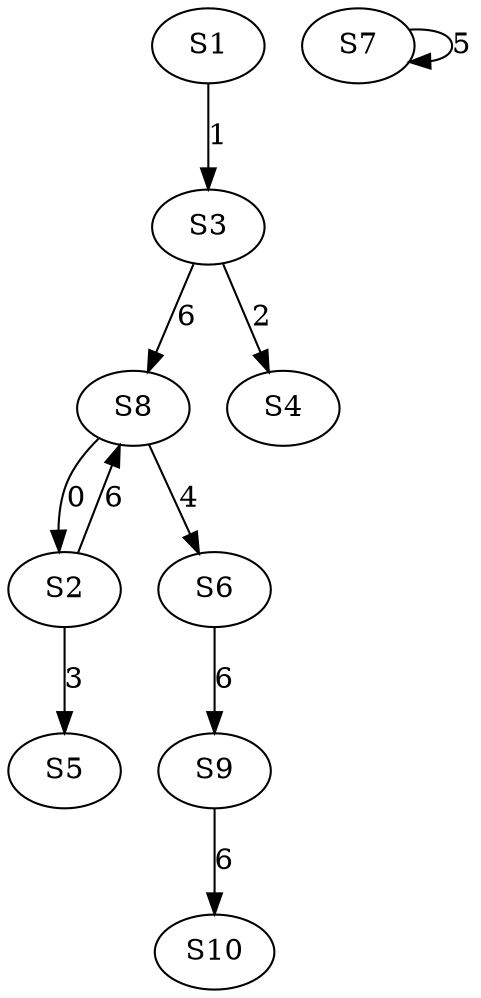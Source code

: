 strict digraph {
	S8 -> S2 [ label = 0 ];
	S1 -> S3 [ label = 1 ];
	S3 -> S4 [ label = 2 ];
	S2 -> S5 [ label = 3 ];
	S8 -> S6 [ label = 4 ];
	S7 -> S7 [ label = 5 ];
	S3 -> S8 [ label = 6 ];
	S6 -> S9 [ label = 6 ];
	S9 -> S10 [ label = 6 ];
	S2 -> S8 [ label = 6 ];
}